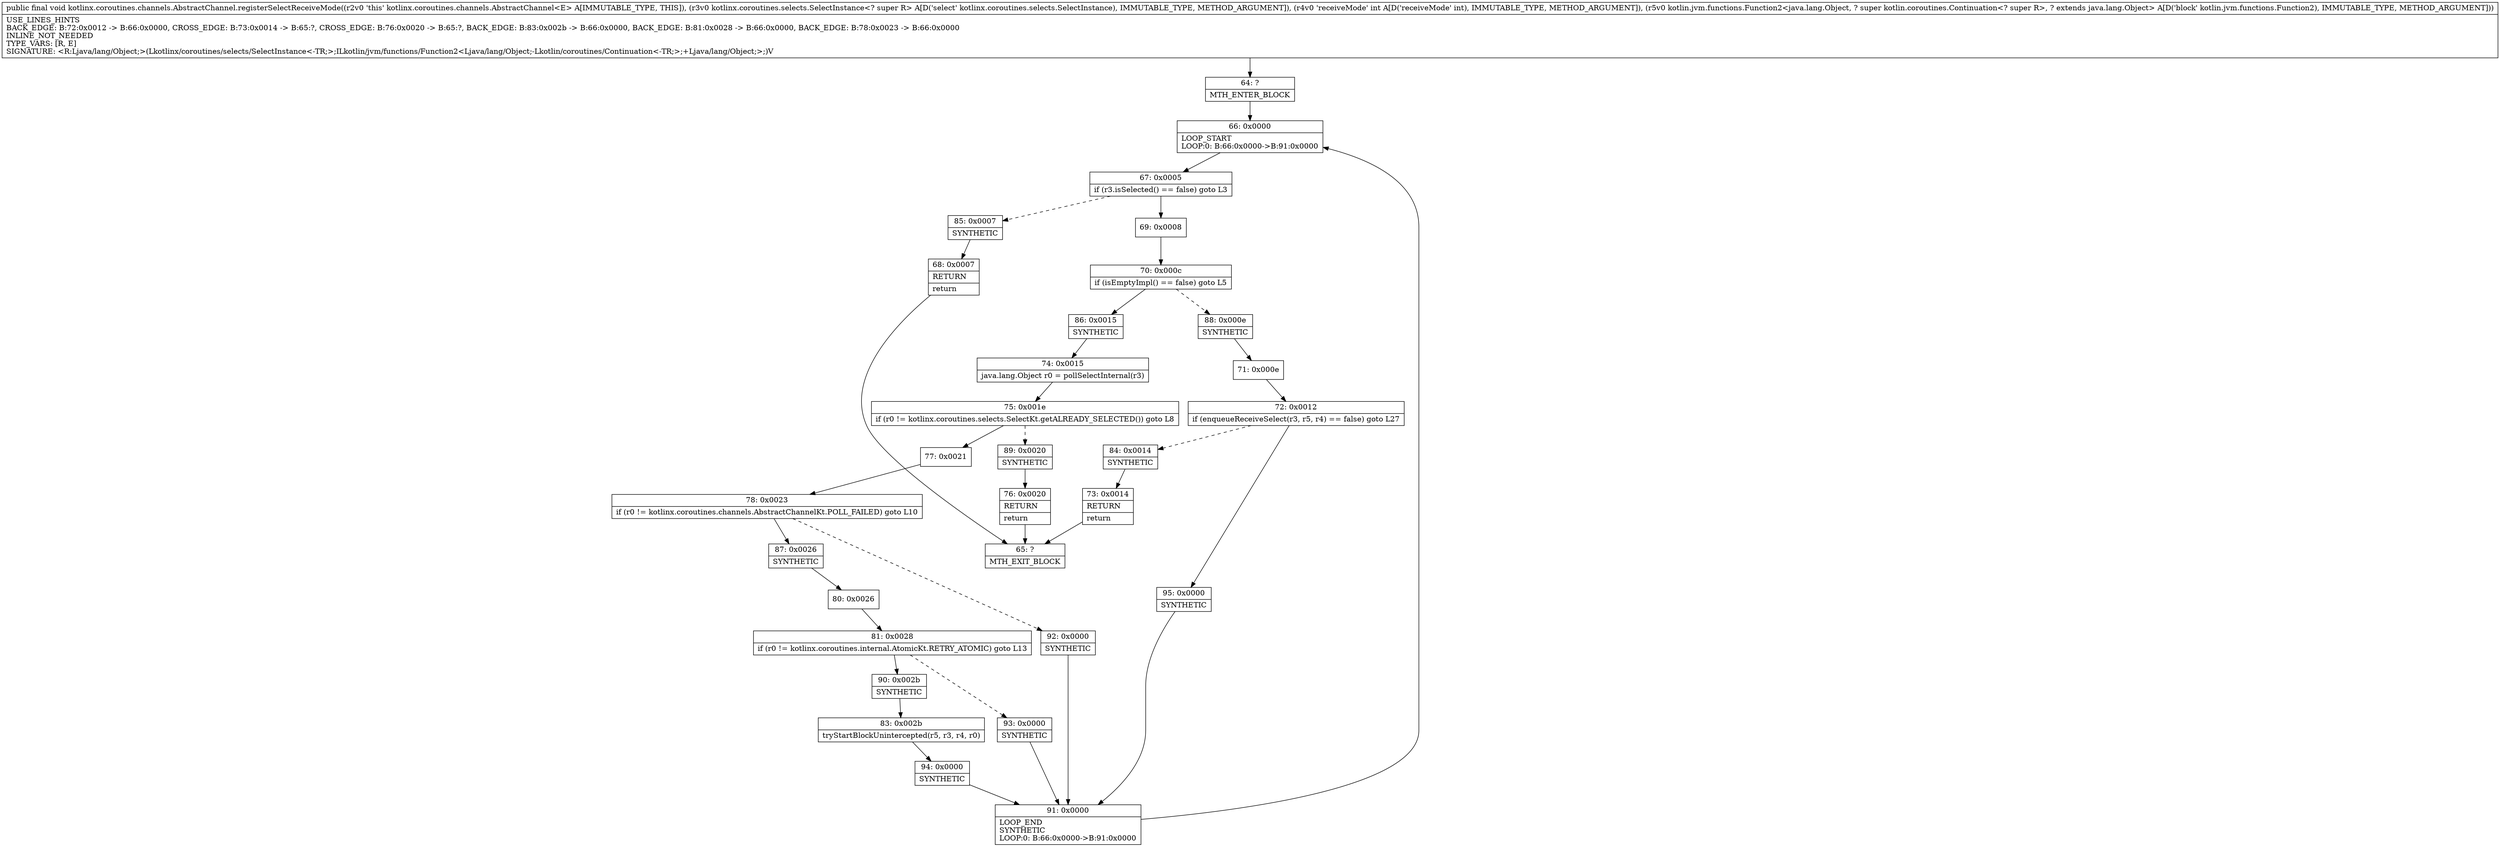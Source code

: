 digraph "CFG forkotlinx.coroutines.channels.AbstractChannel.registerSelectReceiveMode(Lkotlinx\/coroutines\/selects\/SelectInstance;ILkotlin\/jvm\/functions\/Function2;)V" {
Node_64 [shape=record,label="{64\:\ ?|MTH_ENTER_BLOCK\l}"];
Node_66 [shape=record,label="{66\:\ 0x0000|LOOP_START\lLOOP:0: B:66:0x0000\-\>B:91:0x0000\l}"];
Node_67 [shape=record,label="{67\:\ 0x0005|if (r3.isSelected() == false) goto L3\l}"];
Node_69 [shape=record,label="{69\:\ 0x0008}"];
Node_70 [shape=record,label="{70\:\ 0x000c|if (isEmptyImpl() == false) goto L5\l}"];
Node_86 [shape=record,label="{86\:\ 0x0015|SYNTHETIC\l}"];
Node_74 [shape=record,label="{74\:\ 0x0015|java.lang.Object r0 = pollSelectInternal(r3)\l}"];
Node_75 [shape=record,label="{75\:\ 0x001e|if (r0 != kotlinx.coroutines.selects.SelectKt.getALREADY_SELECTED()) goto L8\l}"];
Node_77 [shape=record,label="{77\:\ 0x0021}"];
Node_78 [shape=record,label="{78\:\ 0x0023|if (r0 != kotlinx.coroutines.channels.AbstractChannelKt.POLL_FAILED) goto L10\l}"];
Node_87 [shape=record,label="{87\:\ 0x0026|SYNTHETIC\l}"];
Node_80 [shape=record,label="{80\:\ 0x0026}"];
Node_81 [shape=record,label="{81\:\ 0x0028|if (r0 != kotlinx.coroutines.internal.AtomicKt.RETRY_ATOMIC) goto L13\l}"];
Node_90 [shape=record,label="{90\:\ 0x002b|SYNTHETIC\l}"];
Node_83 [shape=record,label="{83\:\ 0x002b|tryStartBlockUnintercepted(r5, r3, r4, r0)\l}"];
Node_94 [shape=record,label="{94\:\ 0x0000|SYNTHETIC\l}"];
Node_91 [shape=record,label="{91\:\ 0x0000|LOOP_END\lSYNTHETIC\lLOOP:0: B:66:0x0000\-\>B:91:0x0000\l}"];
Node_93 [shape=record,label="{93\:\ 0x0000|SYNTHETIC\l}"];
Node_92 [shape=record,label="{92\:\ 0x0000|SYNTHETIC\l}"];
Node_89 [shape=record,label="{89\:\ 0x0020|SYNTHETIC\l}"];
Node_76 [shape=record,label="{76\:\ 0x0020|RETURN\l|return\l}"];
Node_65 [shape=record,label="{65\:\ ?|MTH_EXIT_BLOCK\l}"];
Node_88 [shape=record,label="{88\:\ 0x000e|SYNTHETIC\l}"];
Node_71 [shape=record,label="{71\:\ 0x000e}"];
Node_72 [shape=record,label="{72\:\ 0x0012|if (enqueueReceiveSelect(r3, r5, r4) == false) goto L27\l}"];
Node_84 [shape=record,label="{84\:\ 0x0014|SYNTHETIC\l}"];
Node_73 [shape=record,label="{73\:\ 0x0014|RETURN\l|return\l}"];
Node_95 [shape=record,label="{95\:\ 0x0000|SYNTHETIC\l}"];
Node_85 [shape=record,label="{85\:\ 0x0007|SYNTHETIC\l}"];
Node_68 [shape=record,label="{68\:\ 0x0007|RETURN\l|return\l}"];
MethodNode[shape=record,label="{public final void kotlinx.coroutines.channels.AbstractChannel.registerSelectReceiveMode((r2v0 'this' kotlinx.coroutines.channels.AbstractChannel\<E\> A[IMMUTABLE_TYPE, THIS]), (r3v0 kotlinx.coroutines.selects.SelectInstance\<? super R\> A[D('select' kotlinx.coroutines.selects.SelectInstance), IMMUTABLE_TYPE, METHOD_ARGUMENT]), (r4v0 'receiveMode' int A[D('receiveMode' int), IMMUTABLE_TYPE, METHOD_ARGUMENT]), (r5v0 kotlin.jvm.functions.Function2\<java.lang.Object, ? super kotlin.coroutines.Continuation\<? super R\>, ? extends java.lang.Object\> A[D('block' kotlin.jvm.functions.Function2), IMMUTABLE_TYPE, METHOD_ARGUMENT]))  | USE_LINES_HINTS\lBACK_EDGE: B:72:0x0012 \-\> B:66:0x0000, CROSS_EDGE: B:73:0x0014 \-\> B:65:?, CROSS_EDGE: B:76:0x0020 \-\> B:65:?, BACK_EDGE: B:83:0x002b \-\> B:66:0x0000, BACK_EDGE: B:81:0x0028 \-\> B:66:0x0000, BACK_EDGE: B:78:0x0023 \-\> B:66:0x0000\lINLINE_NOT_NEEDED\lTYPE_VARS: [R, E]\lSIGNATURE: \<R:Ljava\/lang\/Object;\>(Lkotlinx\/coroutines\/selects\/SelectInstance\<\-TR;\>;ILkotlin\/jvm\/functions\/Function2\<Ljava\/lang\/Object;\-Lkotlin\/coroutines\/Continuation\<\-TR;\>;+Ljava\/lang\/Object;\>;)V\l}"];
MethodNode -> Node_64;Node_64 -> Node_66;
Node_66 -> Node_67;
Node_67 -> Node_69;
Node_67 -> Node_85[style=dashed];
Node_69 -> Node_70;
Node_70 -> Node_86;
Node_70 -> Node_88[style=dashed];
Node_86 -> Node_74;
Node_74 -> Node_75;
Node_75 -> Node_77;
Node_75 -> Node_89[style=dashed];
Node_77 -> Node_78;
Node_78 -> Node_87;
Node_78 -> Node_92[style=dashed];
Node_87 -> Node_80;
Node_80 -> Node_81;
Node_81 -> Node_90;
Node_81 -> Node_93[style=dashed];
Node_90 -> Node_83;
Node_83 -> Node_94;
Node_94 -> Node_91;
Node_91 -> Node_66;
Node_93 -> Node_91;
Node_92 -> Node_91;
Node_89 -> Node_76;
Node_76 -> Node_65;
Node_88 -> Node_71;
Node_71 -> Node_72;
Node_72 -> Node_84[style=dashed];
Node_72 -> Node_95;
Node_84 -> Node_73;
Node_73 -> Node_65;
Node_95 -> Node_91;
Node_85 -> Node_68;
Node_68 -> Node_65;
}

